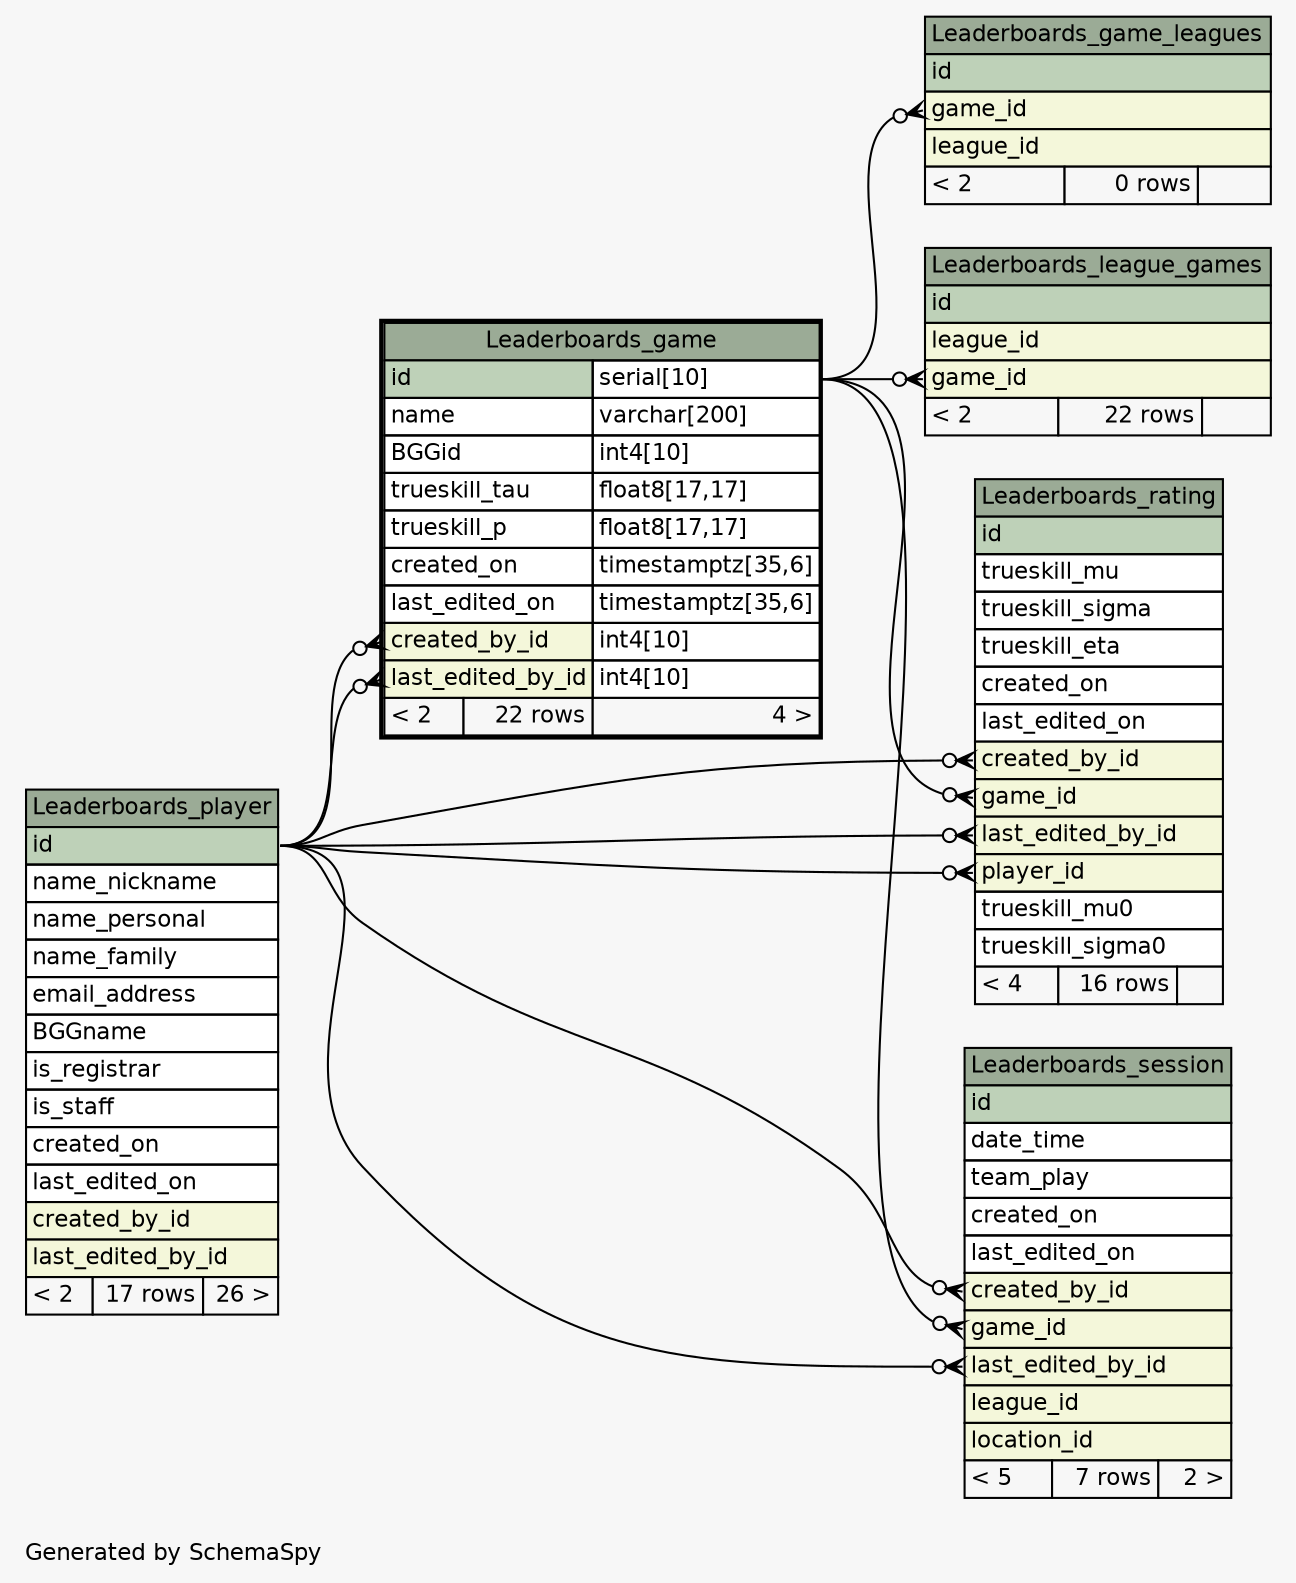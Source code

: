 // dot 2.38.0 on Linux 4.4.0-38-generic
// SchemaSpy rev 590
digraph "oneDegreeRelationshipsDiagram" {
  graph [
    rankdir="RL"
    bgcolor="#f7f7f7"
    label="\nGenerated by SchemaSpy"
    labeljust="l"
    nodesep="0.18"
    ranksep="0.46"
    fontname="Helvetica"
    fontsize="11"
  ];
  node [
    fontname="Helvetica"
    fontsize="11"
    shape="plaintext"
  ];
  edge [
    arrowsize="0.8"
  ];
  "Leaderboards_game":"created_by_id":w -> "Leaderboards_player":"id":e [arrowhead=none dir=back arrowtail=crowodot];
  "Leaderboards_game":"last_edited_by_id":w -> "Leaderboards_player":"id":e [arrowhead=none dir=back arrowtail=crowodot];
  "Leaderboards_game_leagues":"game_id":w -> "Leaderboards_game":"id.type":e [arrowhead=none dir=back arrowtail=crowodot];
  "Leaderboards_league_games":"game_id":w -> "Leaderboards_game":"id.type":e [arrowhead=none dir=back arrowtail=crowodot];
  "Leaderboards_rating":"created_by_id":w -> "Leaderboards_player":"id":e [arrowhead=none dir=back arrowtail=crowodot];
  "Leaderboards_rating":"game_id":w -> "Leaderboards_game":"id.type":e [arrowhead=none dir=back arrowtail=crowodot];
  "Leaderboards_rating":"last_edited_by_id":w -> "Leaderboards_player":"id":e [arrowhead=none dir=back arrowtail=crowodot];
  "Leaderboards_rating":"player_id":w -> "Leaderboards_player":"id":e [arrowhead=none dir=back arrowtail=crowodot];
  "Leaderboards_session":"created_by_id":w -> "Leaderboards_player":"id":e [arrowhead=none dir=back arrowtail=crowodot];
  "Leaderboards_session":"game_id":w -> "Leaderboards_game":"id.type":e [arrowhead=none dir=back arrowtail=crowodot];
  "Leaderboards_session":"last_edited_by_id":w -> "Leaderboards_player":"id":e [arrowhead=none dir=back arrowtail=crowodot];
  "Leaderboards_game" [
    label=<
    <TABLE BORDER="2" CELLBORDER="1" CELLSPACING="0" BGCOLOR="#ffffff">
      <TR><TD COLSPAN="3" BGCOLOR="#9bab96" ALIGN="CENTER">Leaderboards_game</TD></TR>
      <TR><TD PORT="id" COLSPAN="2" BGCOLOR="#bed1b8" ALIGN="LEFT">id</TD><TD PORT="id.type" ALIGN="LEFT">serial[10]</TD></TR>
      <TR><TD PORT="name" COLSPAN="2" ALIGN="LEFT">name</TD><TD PORT="name.type" ALIGN="LEFT">varchar[200]</TD></TR>
      <TR><TD PORT="BGGid" COLSPAN="2" ALIGN="LEFT">BGGid</TD><TD PORT="BGGid.type" ALIGN="LEFT">int4[10]</TD></TR>
      <TR><TD PORT="trueskill_tau" COLSPAN="2" ALIGN="LEFT">trueskill_tau</TD><TD PORT="trueskill_tau.type" ALIGN="LEFT">float8[17,17]</TD></TR>
      <TR><TD PORT="trueskill_p" COLSPAN="2" ALIGN="LEFT">trueskill_p</TD><TD PORT="trueskill_p.type" ALIGN="LEFT">float8[17,17]</TD></TR>
      <TR><TD PORT="created_on" COLSPAN="2" ALIGN="LEFT">created_on</TD><TD PORT="created_on.type" ALIGN="LEFT">timestamptz[35,6]</TD></TR>
      <TR><TD PORT="last_edited_on" COLSPAN="2" ALIGN="LEFT">last_edited_on</TD><TD PORT="last_edited_on.type" ALIGN="LEFT">timestamptz[35,6]</TD></TR>
      <TR><TD PORT="created_by_id" COLSPAN="2" BGCOLOR="#f4f7da" ALIGN="LEFT">created_by_id</TD><TD PORT="created_by_id.type" ALIGN="LEFT">int4[10]</TD></TR>
      <TR><TD PORT="last_edited_by_id" COLSPAN="2" BGCOLOR="#f4f7da" ALIGN="LEFT">last_edited_by_id</TD><TD PORT="last_edited_by_id.type" ALIGN="LEFT">int4[10]</TD></TR>
      <TR><TD ALIGN="LEFT" BGCOLOR="#f7f7f7">&lt; 2</TD><TD ALIGN="RIGHT" BGCOLOR="#f7f7f7">22 rows</TD><TD ALIGN="RIGHT" BGCOLOR="#f7f7f7">4 &gt;</TD></TR>
    </TABLE>>
    URL="Leaderboards_game.html"
    tooltip="Leaderboards_game"
  ];
  "Leaderboards_game_leagues" [
    label=<
    <TABLE BORDER="0" CELLBORDER="1" CELLSPACING="0" BGCOLOR="#ffffff">
      <TR><TD COLSPAN="3" BGCOLOR="#9bab96" ALIGN="CENTER">Leaderboards_game_leagues</TD></TR>
      <TR><TD PORT="id" COLSPAN="3" BGCOLOR="#bed1b8" ALIGN="LEFT">id</TD></TR>
      <TR><TD PORT="game_id" COLSPAN="3" BGCOLOR="#f4f7da" ALIGN="LEFT">game_id</TD></TR>
      <TR><TD PORT="league_id" COLSPAN="3" BGCOLOR="#f4f7da" ALIGN="LEFT">league_id</TD></TR>
      <TR><TD ALIGN="LEFT" BGCOLOR="#f7f7f7">&lt; 2</TD><TD ALIGN="RIGHT" BGCOLOR="#f7f7f7">0 rows</TD><TD ALIGN="RIGHT" BGCOLOR="#f7f7f7">  </TD></TR>
    </TABLE>>
    URL="Leaderboards_game_leagues.html"
    tooltip="Leaderboards_game_leagues"
  ];
  "Leaderboards_league_games" [
    label=<
    <TABLE BORDER="0" CELLBORDER="1" CELLSPACING="0" BGCOLOR="#ffffff">
      <TR><TD COLSPAN="3" BGCOLOR="#9bab96" ALIGN="CENTER">Leaderboards_league_games</TD></TR>
      <TR><TD PORT="id" COLSPAN="3" BGCOLOR="#bed1b8" ALIGN="LEFT">id</TD></TR>
      <TR><TD PORT="league_id" COLSPAN="3" BGCOLOR="#f4f7da" ALIGN="LEFT">league_id</TD></TR>
      <TR><TD PORT="game_id" COLSPAN="3" BGCOLOR="#f4f7da" ALIGN="LEFT">game_id</TD></TR>
      <TR><TD ALIGN="LEFT" BGCOLOR="#f7f7f7">&lt; 2</TD><TD ALIGN="RIGHT" BGCOLOR="#f7f7f7">22 rows</TD><TD ALIGN="RIGHT" BGCOLOR="#f7f7f7">  </TD></TR>
    </TABLE>>
    URL="Leaderboards_league_games.html"
    tooltip="Leaderboards_league_games"
  ];
  "Leaderboards_player" [
    label=<
    <TABLE BORDER="0" CELLBORDER="1" CELLSPACING="0" BGCOLOR="#ffffff">
      <TR><TD COLSPAN="3" BGCOLOR="#9bab96" ALIGN="CENTER">Leaderboards_player</TD></TR>
      <TR><TD PORT="id" COLSPAN="3" BGCOLOR="#bed1b8" ALIGN="LEFT">id</TD></TR>
      <TR><TD PORT="name_nickname" COLSPAN="3" ALIGN="LEFT">name_nickname</TD></TR>
      <TR><TD PORT="name_personal" COLSPAN="3" ALIGN="LEFT">name_personal</TD></TR>
      <TR><TD PORT="name_family" COLSPAN="3" ALIGN="LEFT">name_family</TD></TR>
      <TR><TD PORT="email_address" COLSPAN="3" ALIGN="LEFT">email_address</TD></TR>
      <TR><TD PORT="BGGname" COLSPAN="3" ALIGN="LEFT">BGGname</TD></TR>
      <TR><TD PORT="is_registrar" COLSPAN="3" ALIGN="LEFT">is_registrar</TD></TR>
      <TR><TD PORT="is_staff" COLSPAN="3" ALIGN="LEFT">is_staff</TD></TR>
      <TR><TD PORT="created_on" COLSPAN="3" ALIGN="LEFT">created_on</TD></TR>
      <TR><TD PORT="last_edited_on" COLSPAN="3" ALIGN="LEFT">last_edited_on</TD></TR>
      <TR><TD PORT="created_by_id" COLSPAN="3" BGCOLOR="#f4f7da" ALIGN="LEFT">created_by_id</TD></TR>
      <TR><TD PORT="last_edited_by_id" COLSPAN="3" BGCOLOR="#f4f7da" ALIGN="LEFT">last_edited_by_id</TD></TR>
      <TR><TD ALIGN="LEFT" BGCOLOR="#f7f7f7">&lt; 2</TD><TD ALIGN="RIGHT" BGCOLOR="#f7f7f7">17 rows</TD><TD ALIGN="RIGHT" BGCOLOR="#f7f7f7">26 &gt;</TD></TR>
    </TABLE>>
    URL="Leaderboards_player.html"
    tooltip="Leaderboards_player"
  ];
  "Leaderboards_rating" [
    label=<
    <TABLE BORDER="0" CELLBORDER="1" CELLSPACING="0" BGCOLOR="#ffffff">
      <TR><TD COLSPAN="3" BGCOLOR="#9bab96" ALIGN="CENTER">Leaderboards_rating</TD></TR>
      <TR><TD PORT="id" COLSPAN="3" BGCOLOR="#bed1b8" ALIGN="LEFT">id</TD></TR>
      <TR><TD PORT="trueskill_mu" COLSPAN="3" ALIGN="LEFT">trueskill_mu</TD></TR>
      <TR><TD PORT="trueskill_sigma" COLSPAN="3" ALIGN="LEFT">trueskill_sigma</TD></TR>
      <TR><TD PORT="trueskill_eta" COLSPAN="3" ALIGN="LEFT">trueskill_eta</TD></TR>
      <TR><TD PORT="created_on" COLSPAN="3" ALIGN="LEFT">created_on</TD></TR>
      <TR><TD PORT="last_edited_on" COLSPAN="3" ALIGN="LEFT">last_edited_on</TD></TR>
      <TR><TD PORT="created_by_id" COLSPAN="3" BGCOLOR="#f4f7da" ALIGN="LEFT">created_by_id</TD></TR>
      <TR><TD PORT="game_id" COLSPAN="3" BGCOLOR="#f4f7da" ALIGN="LEFT">game_id</TD></TR>
      <TR><TD PORT="last_edited_by_id" COLSPAN="3" BGCOLOR="#f4f7da" ALIGN="LEFT">last_edited_by_id</TD></TR>
      <TR><TD PORT="player_id" COLSPAN="3" BGCOLOR="#f4f7da" ALIGN="LEFT">player_id</TD></TR>
      <TR><TD PORT="trueskill_mu0" COLSPAN="3" ALIGN="LEFT">trueskill_mu0</TD></TR>
      <TR><TD PORT="trueskill_sigma0" COLSPAN="3" ALIGN="LEFT">trueskill_sigma0</TD></TR>
      <TR><TD ALIGN="LEFT" BGCOLOR="#f7f7f7">&lt; 4</TD><TD ALIGN="RIGHT" BGCOLOR="#f7f7f7">16 rows</TD><TD ALIGN="RIGHT" BGCOLOR="#f7f7f7">  </TD></TR>
    </TABLE>>
    URL="Leaderboards_rating.html"
    tooltip="Leaderboards_rating"
  ];
  "Leaderboards_session" [
    label=<
    <TABLE BORDER="0" CELLBORDER="1" CELLSPACING="0" BGCOLOR="#ffffff">
      <TR><TD COLSPAN="3" BGCOLOR="#9bab96" ALIGN="CENTER">Leaderboards_session</TD></TR>
      <TR><TD PORT="id" COLSPAN="3" BGCOLOR="#bed1b8" ALIGN="LEFT">id</TD></TR>
      <TR><TD PORT="date_time" COLSPAN="3" ALIGN="LEFT">date_time</TD></TR>
      <TR><TD PORT="team_play" COLSPAN="3" ALIGN="LEFT">team_play</TD></TR>
      <TR><TD PORT="created_on" COLSPAN="3" ALIGN="LEFT">created_on</TD></TR>
      <TR><TD PORT="last_edited_on" COLSPAN="3" ALIGN="LEFT">last_edited_on</TD></TR>
      <TR><TD PORT="created_by_id" COLSPAN="3" BGCOLOR="#f4f7da" ALIGN="LEFT">created_by_id</TD></TR>
      <TR><TD PORT="game_id" COLSPAN="3" BGCOLOR="#f4f7da" ALIGN="LEFT">game_id</TD></TR>
      <TR><TD PORT="last_edited_by_id" COLSPAN="3" BGCOLOR="#f4f7da" ALIGN="LEFT">last_edited_by_id</TD></TR>
      <TR><TD PORT="league_id" COLSPAN="3" BGCOLOR="#f4f7da" ALIGN="LEFT">league_id</TD></TR>
      <TR><TD PORT="location_id" COLSPAN="3" BGCOLOR="#f4f7da" ALIGN="LEFT">location_id</TD></TR>
      <TR><TD ALIGN="LEFT" BGCOLOR="#f7f7f7">&lt; 5</TD><TD ALIGN="RIGHT" BGCOLOR="#f7f7f7">7 rows</TD><TD ALIGN="RIGHT" BGCOLOR="#f7f7f7">2 &gt;</TD></TR>
    </TABLE>>
    URL="Leaderboards_session.html"
    tooltip="Leaderboards_session"
  ];
}
